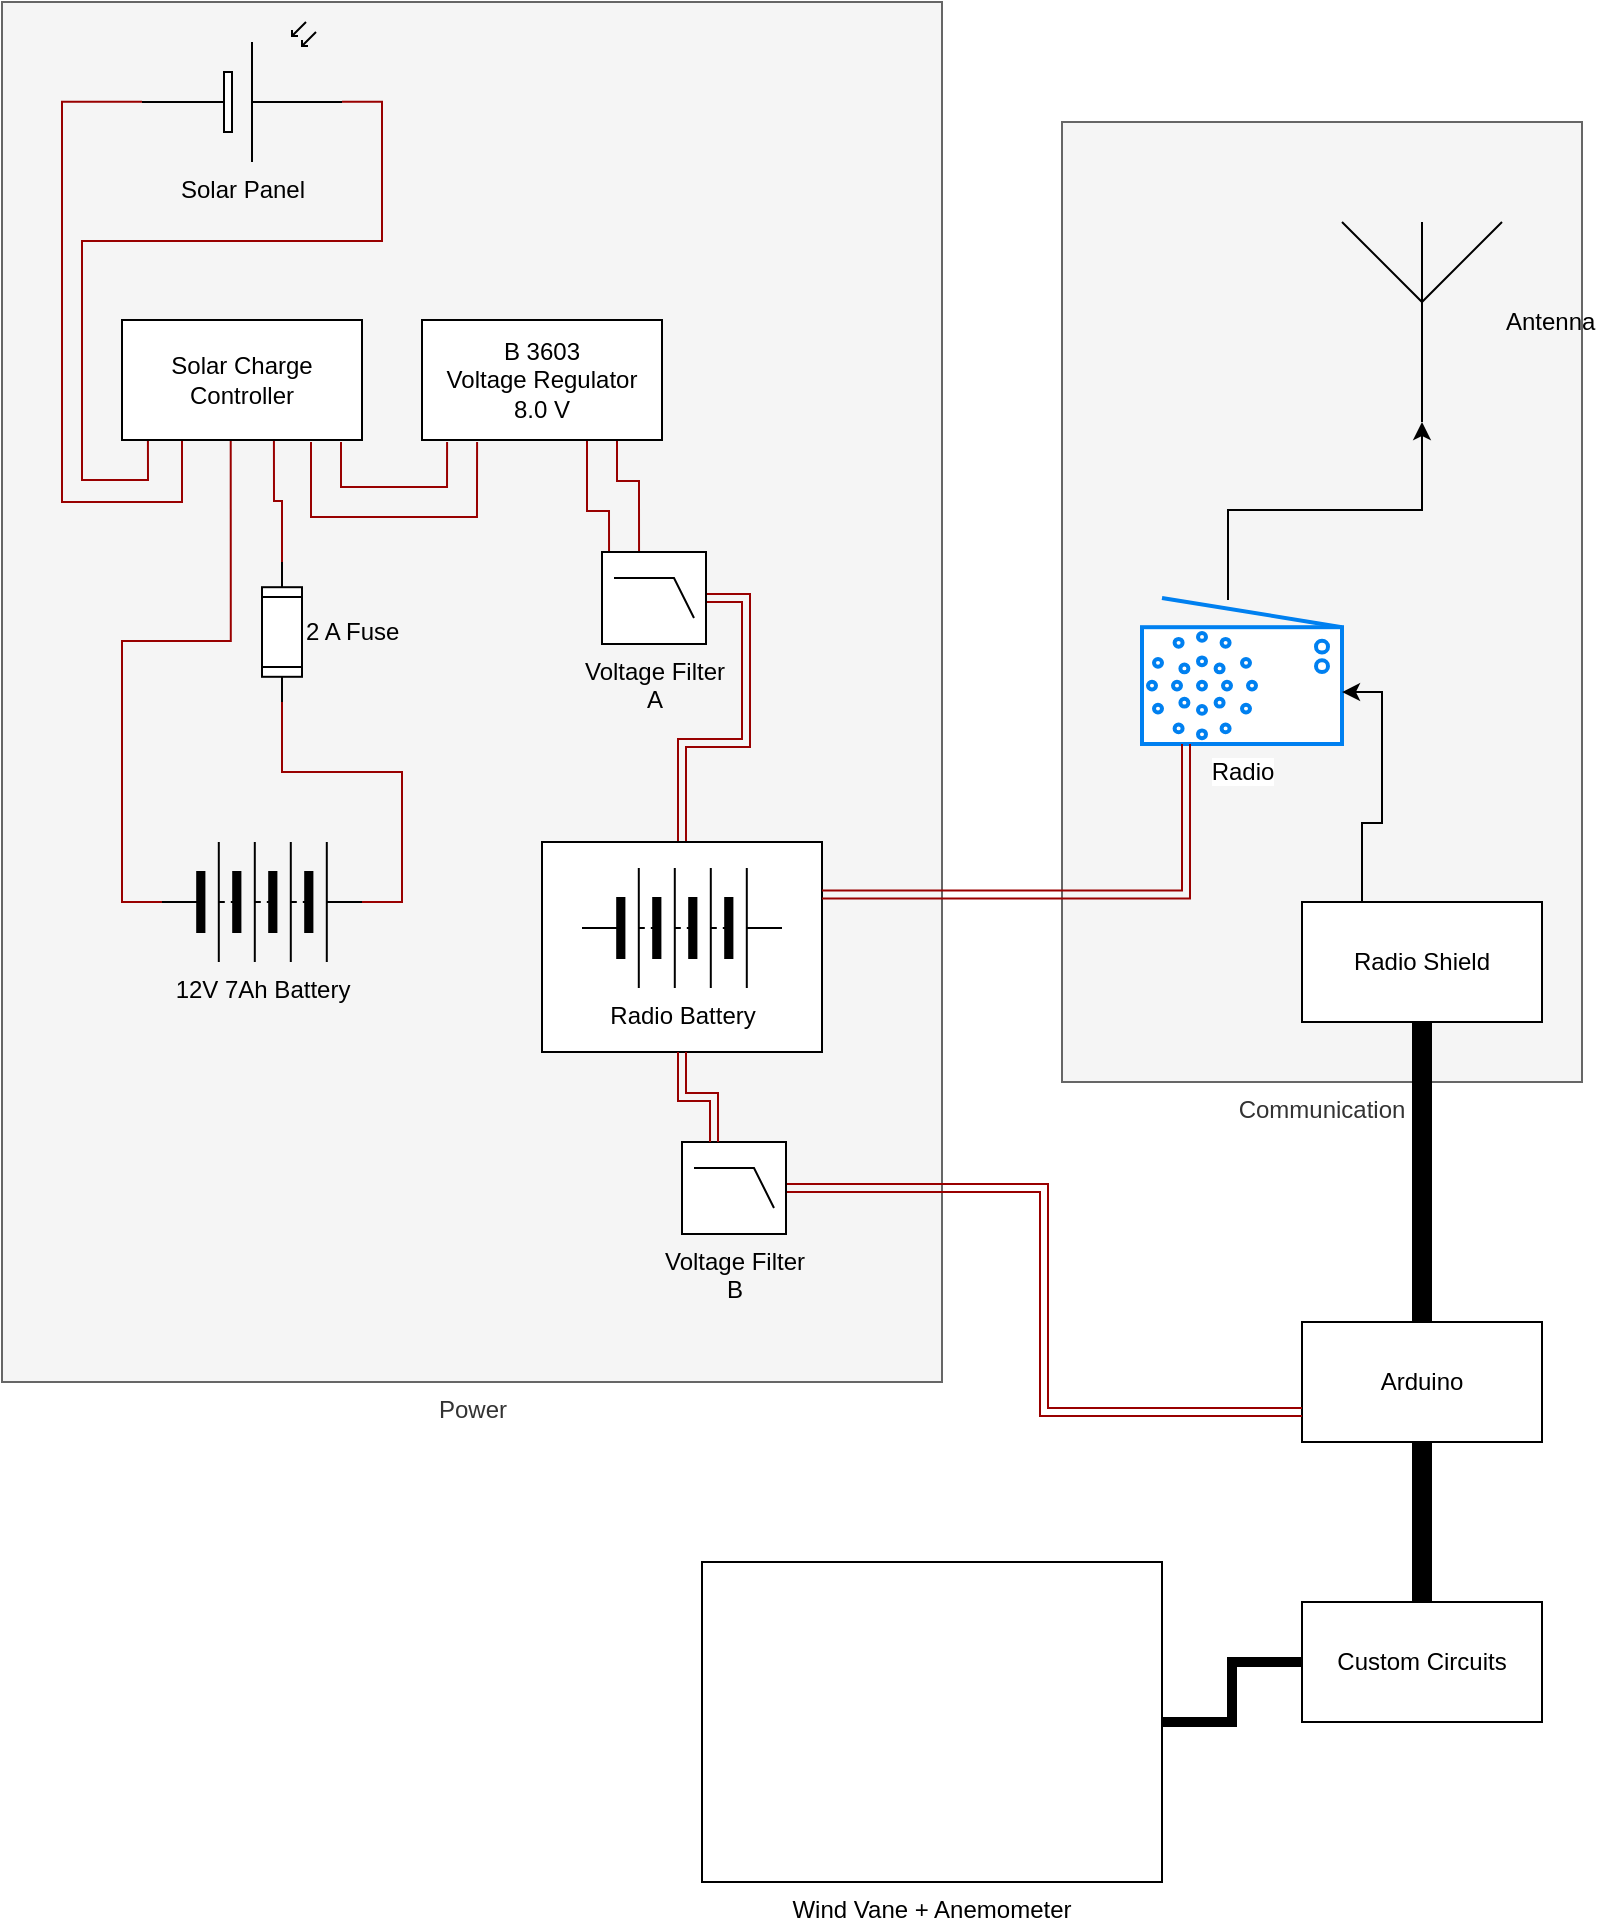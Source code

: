 <mxfile version="12.1.3" type="device" pages="1"><diagram id="Zaa_wDtwtGzD87JuuDB6" name="Page-1"><mxGraphModel dx="2011" dy="999" grid="1" gridSize="10" guides="1" tooltips="1" connect="1" arrows="1" fold="1" page="1" pageScale="1" pageWidth="827" pageHeight="1169" math="0" shadow="0"><root><mxCell id="0"/><mxCell id="1" parent="0"/><mxCell id="QZKWLCE4kYgYbnvE9pHu-60" value="Communication" style="rounded=0;whiteSpace=wrap;html=1;labelPosition=center;verticalLabelPosition=bottom;align=center;verticalAlign=top;fillColor=#f5f5f5;strokeColor=#666666;fontColor=#333333;" vertex="1" parent="1"><mxGeometry x="550" y="70" width="260" height="480" as="geometry"/></mxCell><mxCell id="QZKWLCE4kYgYbnvE9pHu-58" value="Power" style="verticalLabelPosition=bottom;verticalAlign=top;html=1;shape=mxgraph.basic.rect;fillColor=#f5f5f5;fillColor2=none;strokeColor=#666666;strokeWidth=1;size=20;indent=5;fontColor=#333333;" vertex="1" parent="1"><mxGeometry x="20" y="10" width="470" height="690" as="geometry"/></mxCell><mxCell id="QZKWLCE4kYgYbnvE9pHu-39" value="Antenna" style="verticalLabelPosition=middle;shadow=0;dashed=0;align=left;fillColor=#ffffff;html=1;verticalAlign=middle;strokeWidth=1;shape=mxgraph.electrical.radio.aerial_-_antenna_1;labelPosition=right;" vertex="1" parent="1"><mxGeometry x="690" y="120" width="80" height="100" as="geometry"/></mxCell><mxCell id="QZKWLCE4kYgYbnvE9pHu-7" style="edgeStyle=orthogonalEdgeStyle;rounded=0;orthogonalLoop=1;jettySize=auto;html=1;exitX=0;exitY=0.57;exitDx=0;exitDy=0;exitPerimeter=0;entryX=0.25;entryY=1;entryDx=0;entryDy=0;endArrow=none;endFill=0;strokeColor=#990000;" edge="1" parent="1" source="QZKWLCE4kYgYbnvE9pHu-2" target="QZKWLCE4kYgYbnvE9pHu-17"><mxGeometry relative="1" as="geometry"><mxPoint x="40" y="260" as="targetPoint"/><Array as="points"><mxPoint x="50" y="60"/><mxPoint x="50" y="260"/><mxPoint x="110" y="260"/></Array></mxGeometry></mxCell><mxCell id="QZKWLCE4kYgYbnvE9pHu-20" style="edgeStyle=orthogonalEdgeStyle;rounded=0;orthogonalLoop=1;jettySize=auto;html=1;exitX=1;exitY=0.57;exitDx=0;exitDy=0;exitPerimeter=0;entryX=0.108;entryY=0.983;entryDx=0;entryDy=0;entryPerimeter=0;endArrow=none;endFill=0;strokeColor=#990000;" edge="1" parent="1" source="QZKWLCE4kYgYbnvE9pHu-2" target="QZKWLCE4kYgYbnvE9pHu-17"><mxGeometry relative="1" as="geometry"/></mxCell><mxCell id="QZKWLCE4kYgYbnvE9pHu-2" value="Solar Panel" style="verticalLabelPosition=bottom;shadow=0;dashed=0;align=center;fillColor=#ffffff;html=1;verticalAlign=top;strokeWidth=1;shape=mxgraph.electrical.opto_electronics.solar_cell;pointerEvents=1;" vertex="1" parent="1"><mxGeometry x="90" y="20" width="100" height="70" as="geometry"/></mxCell><mxCell id="QZKWLCE4kYgYbnvE9pHu-12" style="edgeStyle=orthogonalEdgeStyle;rounded=0;orthogonalLoop=1;jettySize=auto;html=1;exitX=1;exitY=0.5;exitDx=0;exitDy=0;entryX=1;entryY=0.5;entryDx=0;entryDy=0;entryPerimeter=0;endArrow=none;endFill=0;strokeColor=#990000;" edge="1" parent="1" source="QZKWLCE4kYgYbnvE9pHu-4" target="QZKWLCE4kYgYbnvE9pHu-11"><mxGeometry relative="1" as="geometry"/></mxCell><mxCell id="QZKWLCE4kYgYbnvE9pHu-18" style="edgeStyle=orthogonalEdgeStyle;rounded=0;orthogonalLoop=1;jettySize=auto;html=1;exitX=0;exitY=0.5;exitDx=0;exitDy=0;endArrow=none;endFill=0;entryX=0.453;entryY=0.997;entryDx=0;entryDy=0;entryPerimeter=0;strokeColor=#990000;" edge="1" parent="1" source="QZKWLCE4kYgYbnvE9pHu-4" target="QZKWLCE4kYgYbnvE9pHu-17"><mxGeometry relative="1" as="geometry"><mxPoint x="130" y="240" as="targetPoint"/></mxGeometry></mxCell><mxCell id="QZKWLCE4kYgYbnvE9pHu-4" value="12V 7Ah Battery" style="pointerEvents=1;verticalLabelPosition=bottom;shadow=0;dashed=0;align=center;fillColor=#ffffff;html=1;verticalAlign=top;strokeWidth=1;shape=mxgraph.electrical.miscellaneous.batteryStack;" vertex="1" parent="1"><mxGeometry x="100" y="430" width="100" height="60" as="geometry"/></mxCell><mxCell id="QZKWLCE4kYgYbnvE9pHu-6" value="Radio" style="html=1;verticalLabelPosition=bottom;align=center;labelBackgroundColor=#ffffff;verticalAlign=top;strokeWidth=2;strokeColor=#0080F0;fillColor=#ffffff;shadow=0;dashed=0;shape=mxgraph.ios7.icons.radio;" vertex="1" parent="1"><mxGeometry x="590" y="308" width="100" height="73" as="geometry"/></mxCell><mxCell id="QZKWLCE4kYgYbnvE9pHu-19" style="edgeStyle=orthogonalEdgeStyle;rounded=0;orthogonalLoop=1;jettySize=auto;html=1;exitX=0;exitY=0.5;exitDx=0;exitDy=0;exitPerimeter=0;endArrow=none;endFill=0;strokeColor=#990000;entryX=0.633;entryY=1;entryDx=0;entryDy=0;entryPerimeter=0;" edge="1" parent="1" source="QZKWLCE4kYgYbnvE9pHu-11" target="QZKWLCE4kYgYbnvE9pHu-17"><mxGeometry relative="1" as="geometry"/></mxCell><mxCell id="QZKWLCE4kYgYbnvE9pHu-11" value="2 A Fuse" style="pointerEvents=1;verticalLabelPosition=middle;shadow=0;dashed=0;align=left;fillColor=#ffffff;html=1;verticalAlign=middle;strokeWidth=1;shape=mxgraph.electrical.miscellaneous.fuse_1;direction=south;labelPosition=right;" vertex="1" parent="1"><mxGeometry x="150" y="290" width="20" height="70" as="geometry"/></mxCell><mxCell id="QZKWLCE4kYgYbnvE9pHu-21" style="edgeStyle=orthogonalEdgeStyle;rounded=0;orthogonalLoop=1;jettySize=auto;html=1;exitX=0.167;exitY=1.017;exitDx=0;exitDy=0;entryX=0.85;entryY=1.017;entryDx=0;entryDy=0;entryPerimeter=0;exitPerimeter=0;shape=link;width=15;endSize=0;strokeWidth=1;startSize=0;sourcePerimeterSpacing=-1;shadow=0;strokeColor=#990000;" edge="1" parent="1" source="QZKWLCE4kYgYbnvE9pHu-16" target="QZKWLCE4kYgYbnvE9pHu-17"><mxGeometry relative="1" as="geometry"><Array as="points"><mxPoint x="250" y="260"/><mxPoint x="182" y="260"/></Array></mxGeometry></mxCell><mxCell id="QZKWLCE4kYgYbnvE9pHu-24" style="edgeStyle=orthogonalEdgeStyle;rounded=0;orthogonalLoop=1;jettySize=auto;html=1;exitX=0.75;exitY=1;exitDx=0;exitDy=0;entryX=0.212;entryY=0;entryDx=0;entryDy=0;entryPerimeter=0;shape=link;width=15;strokeColor=#990000;" edge="1" parent="1" source="QZKWLCE4kYgYbnvE9pHu-16" target="QZKWLCE4kYgYbnvE9pHu-23"><mxGeometry relative="1" as="geometry"/></mxCell><mxCell id="QZKWLCE4kYgYbnvE9pHu-16" value="B 3603&lt;br&gt;Voltage Regulator&lt;br&gt;8.0 V" style="rounded=0;whiteSpace=wrap;html=1;" vertex="1" parent="1"><mxGeometry x="230" y="169" width="120" height="60" as="geometry"/></mxCell><mxCell id="QZKWLCE4kYgYbnvE9pHu-17" value="Solar Charge Controller" style="rounded=0;whiteSpace=wrap;html=1;" vertex="1" parent="1"><mxGeometry x="80" y="169" width="120" height="60" as="geometry"/></mxCell><mxCell id="QZKWLCE4kYgYbnvE9pHu-46" style="edgeStyle=orthogonalEdgeStyle;shape=link;rounded=0;orthogonalLoop=1;jettySize=auto;html=1;exitX=1;exitY=0.5;exitDx=0;exitDy=0;exitPerimeter=0;endArrow=none;endFill=0;strokeColor=#990000;" edge="1" parent="1" source="QZKWLCE4kYgYbnvE9pHu-23" target="QZKWLCE4kYgYbnvE9pHu-44"><mxGeometry relative="1" as="geometry"/></mxCell><mxCell id="QZKWLCE4kYgYbnvE9pHu-23" value="Voltage Filter&lt;br&gt;A" style="verticalLabelPosition=bottom;shadow=0;dashed=0;align=center;fillColor=#ffffff;html=1;verticalAlign=top;strokeWidth=1;shape=mxgraph.electrical.logic_gates.lowpass_filter;" vertex="1" parent="1"><mxGeometry x="320" y="285" width="52" height="46" as="geometry"/></mxCell><mxCell id="QZKWLCE4kYgYbnvE9pHu-57" style="edgeStyle=orthogonalEdgeStyle;rounded=0;orthogonalLoop=1;jettySize=auto;html=1;exitX=0.5;exitY=0;exitDx=0;exitDy=0;entryX=0.5;entryY=1;entryDx=0;entryDy=0;shadow=0;sourcePerimeterSpacing=0;endArrow=none;endFill=0;strokeWidth=10;endSize=0;startSize=0;" edge="1" parent="1" source="QZKWLCE4kYgYbnvE9pHu-28" target="QZKWLCE4kYgYbnvE9pHu-29"><mxGeometry relative="1" as="geometry"/></mxCell><mxCell id="QZKWLCE4kYgYbnvE9pHu-66" value="" style="edgeStyle=orthogonalEdgeStyle;rounded=0;orthogonalLoop=1;jettySize=auto;html=1;shadow=0;sourcePerimeterSpacing=0;endArrow=none;endFill=0;strokeColor=#000000;strokeWidth=10;" edge="1" parent="1" source="QZKWLCE4kYgYbnvE9pHu-28" target="QZKWLCE4kYgYbnvE9pHu-65"><mxGeometry relative="1" as="geometry"/></mxCell><mxCell id="QZKWLCE4kYgYbnvE9pHu-28" value="Arduino" style="rounded=0;whiteSpace=wrap;html=1;" vertex="1" parent="1"><mxGeometry x="670" y="670" width="120" height="60" as="geometry"/></mxCell><mxCell id="QZKWLCE4kYgYbnvE9pHu-67" style="edgeStyle=orthogonalEdgeStyle;rounded=0;orthogonalLoop=1;jettySize=auto;html=1;exitX=0;exitY=0.5;exitDx=0;exitDy=0;entryX=1;entryY=0.5;entryDx=0;entryDy=0;shadow=0;sourcePerimeterSpacing=0;endArrow=none;endFill=0;strokeColor=#000000;strokeWidth=5;" edge="1" parent="1" source="QZKWLCE4kYgYbnvE9pHu-65" target="QZKWLCE4kYgYbnvE9pHu-52"><mxGeometry relative="1" as="geometry"/></mxCell><mxCell id="QZKWLCE4kYgYbnvE9pHu-65" value="Custom Circuits" style="rounded=0;whiteSpace=wrap;html=1;" vertex="1" parent="1"><mxGeometry x="670" y="810" width="120" height="60" as="geometry"/></mxCell><mxCell id="QZKWLCE4kYgYbnvE9pHu-42" style="edgeStyle=orthogonalEdgeStyle;rounded=0;orthogonalLoop=1;jettySize=auto;html=1;exitX=0.25;exitY=0;exitDx=0;exitDy=0;entryX=1;entryY=0.644;entryDx=0;entryDy=0;entryPerimeter=0;" edge="1" parent="1" source="QZKWLCE4kYgYbnvE9pHu-29" target="QZKWLCE4kYgYbnvE9pHu-6"><mxGeometry relative="1" as="geometry"/></mxCell><mxCell id="QZKWLCE4kYgYbnvE9pHu-29" value="Radio Shield" style="rounded=0;whiteSpace=wrap;html=1;" vertex="1" parent="1"><mxGeometry x="670" y="460" width="120" height="60" as="geometry"/></mxCell><mxCell id="QZKWLCE4kYgYbnvE9pHu-43" style="edgeStyle=orthogonalEdgeStyle;shape=link;rounded=0;orthogonalLoop=1;jettySize=auto;html=1;exitX=1;exitY=0.5;exitDx=0;exitDy=0;exitPerimeter=0;entryX=0;entryY=0.75;entryDx=0;entryDy=0;strokeColor=#990000;" edge="1" parent="1" source="QZKWLCE4kYgYbnvE9pHu-33" target="QZKWLCE4kYgYbnvE9pHu-28"><mxGeometry relative="1" as="geometry"/></mxCell><mxCell id="QZKWLCE4kYgYbnvE9pHu-33" value="Voltage Filter&lt;br&gt;B" style="verticalLabelPosition=bottom;shadow=0;dashed=0;align=center;fillColor=#ffffff;html=1;verticalAlign=top;strokeWidth=1;shape=mxgraph.electrical.logic_gates.lowpass_filter;" vertex="1" parent="1"><mxGeometry x="360" y="580" width="52" height="46" as="geometry"/></mxCell><mxCell id="QZKWLCE4kYgYbnvE9pHu-40" style="edgeStyle=orthogonalEdgeStyle;rounded=0;orthogonalLoop=1;jettySize=auto;html=1;exitX=0.43;exitY=0.014;exitDx=0;exitDy=0;exitPerimeter=0;entryX=0.5;entryY=1;entryDx=0;entryDy=0;entryPerimeter=0;" edge="1" parent="1" source="QZKWLCE4kYgYbnvE9pHu-6" target="QZKWLCE4kYgYbnvE9pHu-39"><mxGeometry relative="1" as="geometry"/></mxCell><mxCell id="QZKWLCE4kYgYbnvE9pHu-45" value="" style="group" vertex="1" connectable="0" parent="1"><mxGeometry x="290" y="430" width="140" height="105" as="geometry"/></mxCell><mxCell id="QZKWLCE4kYgYbnvE9pHu-44" value="" style="rounded=0;whiteSpace=wrap;html=1;" vertex="1" parent="QZKWLCE4kYgYbnvE9pHu-45"><mxGeometry width="140" height="105" as="geometry"/></mxCell><mxCell id="QZKWLCE4kYgYbnvE9pHu-5" value="Radio Battery" style="pointerEvents=1;verticalLabelPosition=bottom;shadow=0;dashed=0;align=center;fillColor=#ffffff;html=1;verticalAlign=top;strokeWidth=1;shape=mxgraph.electrical.miscellaneous.batteryStack;" vertex="1" parent="QZKWLCE4kYgYbnvE9pHu-45"><mxGeometry x="20" y="13" width="100" height="60" as="geometry"/></mxCell><mxCell id="QZKWLCE4kYgYbnvE9pHu-47" style="edgeStyle=orthogonalEdgeStyle;shape=link;rounded=0;orthogonalLoop=1;jettySize=auto;html=1;exitX=1;exitY=0.25;exitDx=0;exitDy=0;entryX=0.22;entryY=1;entryDx=0;entryDy=0;entryPerimeter=0;endArrow=none;endFill=0;strokeColor=#990000;" edge="1" parent="1" source="QZKWLCE4kYgYbnvE9pHu-44" target="QZKWLCE4kYgYbnvE9pHu-6"><mxGeometry relative="1" as="geometry"/></mxCell><mxCell id="QZKWLCE4kYgYbnvE9pHu-48" style="edgeStyle=orthogonalEdgeStyle;shape=link;rounded=0;orthogonalLoop=1;jettySize=auto;html=1;exitX=0.5;exitY=1;exitDx=0;exitDy=0;entryX=0.308;entryY=0;entryDx=0;entryDy=0;entryPerimeter=0;endArrow=none;endFill=0;strokeColor=#990000;" edge="1" parent="1" source="QZKWLCE4kYgYbnvE9pHu-44" target="QZKWLCE4kYgYbnvE9pHu-33"><mxGeometry relative="1" as="geometry"/></mxCell><mxCell id="QZKWLCE4kYgYbnvE9pHu-53" value="" style="group" vertex="1" connectable="0" parent="1"><mxGeometry x="370" y="790" width="230" height="160" as="geometry"/></mxCell><mxCell id="QZKWLCE4kYgYbnvE9pHu-52" value="Wind Vane + Anemometer" style="rounded=0;whiteSpace=wrap;html=1;labelPosition=center;verticalLabelPosition=bottom;align=center;verticalAlign=top;" vertex="1" parent="QZKWLCE4kYgYbnvE9pHu-53"><mxGeometry width="230" height="160" as="geometry"/></mxCell><mxCell id="QZKWLCE4kYgYbnvE9pHu-49" value="" style="shape=image;html=1;verticalAlign=top;verticalLabelPosition=bottom;labelBackgroundColor=#ffffff;imageAspect=0;aspect=fixed;image=https://cdn0.iconfinder.com/data/icons/good-weather-1/96/weather_icons-67-128.png" vertex="1" parent="QZKWLCE4kYgYbnvE9pHu-53"><mxGeometry x="10" y="16" width="128" height="128" as="geometry"/></mxCell><mxCell id="QZKWLCE4kYgYbnvE9pHu-50" value="" style="shape=image;html=1;verticalAlign=top;verticalLabelPosition=bottom;labelBackgroundColor=#ffffff;imageAspect=0;aspect=fixed;image=https://cdn2.iconfinder.com/data/icons/freecns-cumulus/32/519787-98_Wind_Wheel-128.png" vertex="1" parent="QZKWLCE4kYgYbnvE9pHu-53"><mxGeometry x="92" y="16" width="128" height="128" as="geometry"/></mxCell></root></mxGraphModel></diagram></mxfile>